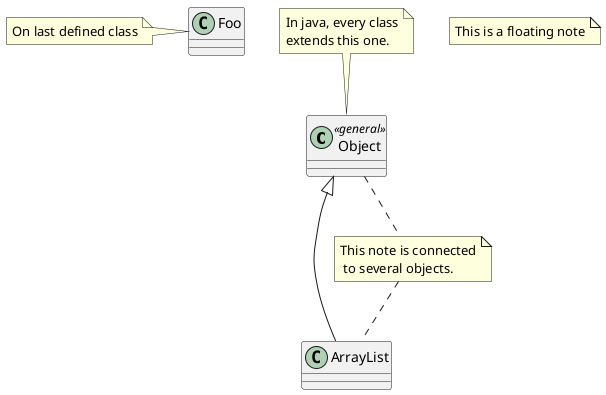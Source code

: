 @startuml
class Object <<general>>
Object <|--- ArrayList

note top of Object : In java, every class\nextends this one.

note "This is a floating note" as N1
note "This note is connected\n to several objects." as N2
Object .. N2
N2 .. ArrayList

class Foo
note left : On last defined class

@enduml